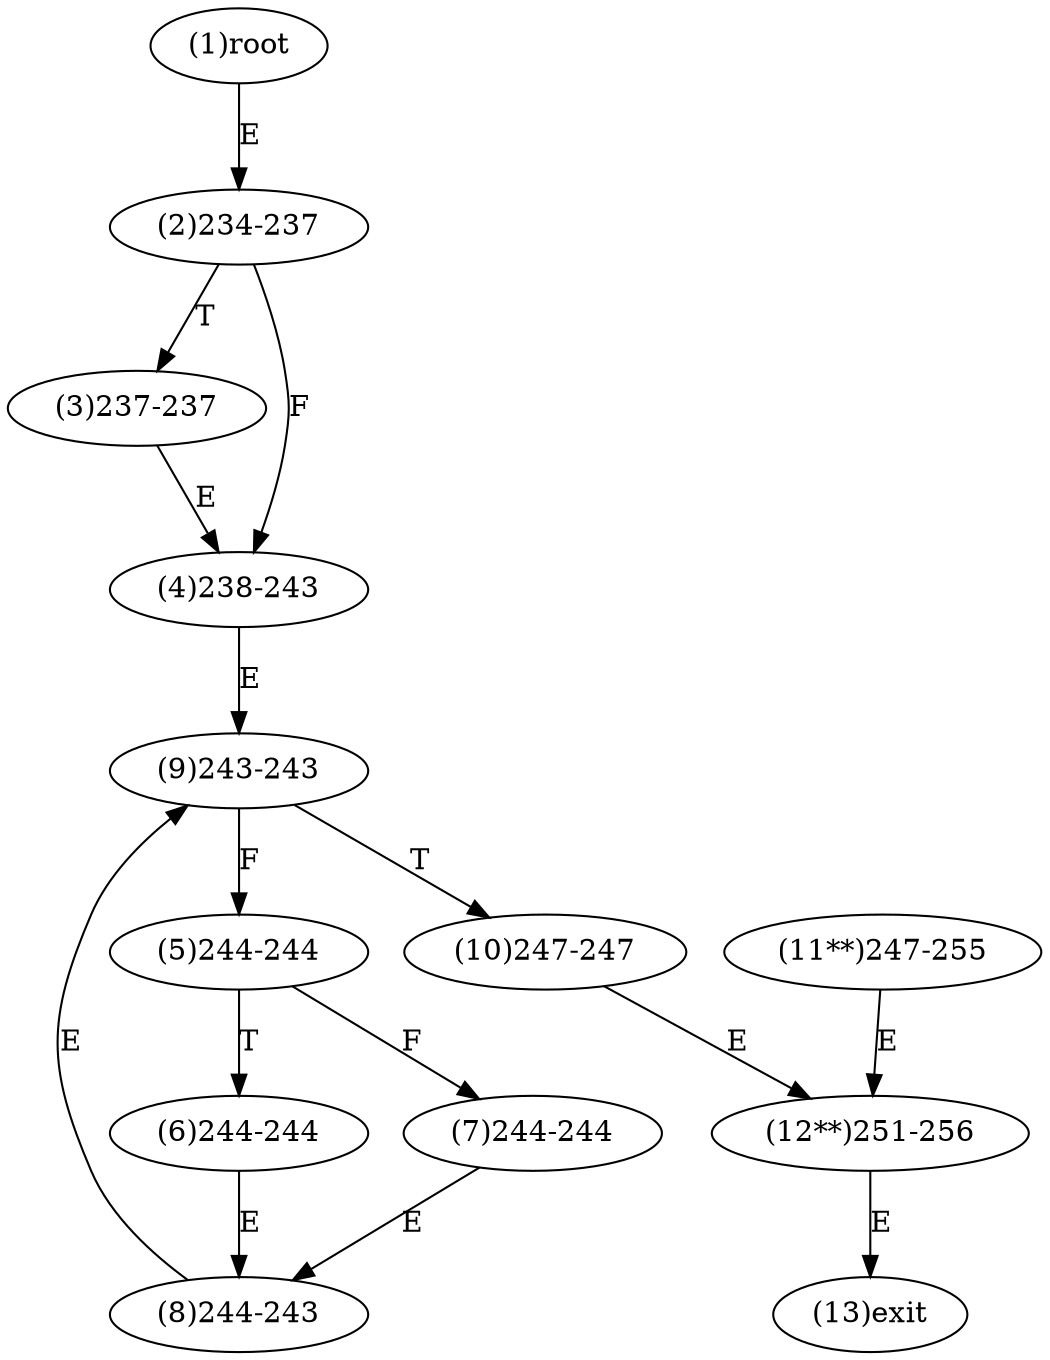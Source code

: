 digraph "" { 
1[ label="(1)root"];
2[ label="(2)234-237"];
3[ label="(3)237-237"];
4[ label="(4)238-243"];
5[ label="(5)244-244"];
6[ label="(6)244-244"];
7[ label="(7)244-244"];
8[ label="(8)244-243"];
9[ label="(9)243-243"];
10[ label="(10)247-247"];
11[ label="(11**)247-255"];
12[ label="(12**)251-256"];
13[ label="(13)exit"];
1->2[ label="E"];
2->4[ label="F"];
2->3[ label="T"];
3->4[ label="E"];
4->9[ label="E"];
5->7[ label="F"];
5->6[ label="T"];
6->8[ label="E"];
7->8[ label="E"];
8->9[ label="E"];
9->5[ label="F"];
9->10[ label="T"];
10->12[ label="E"];
11->12[ label="E"];
12->13[ label="E"];
}
